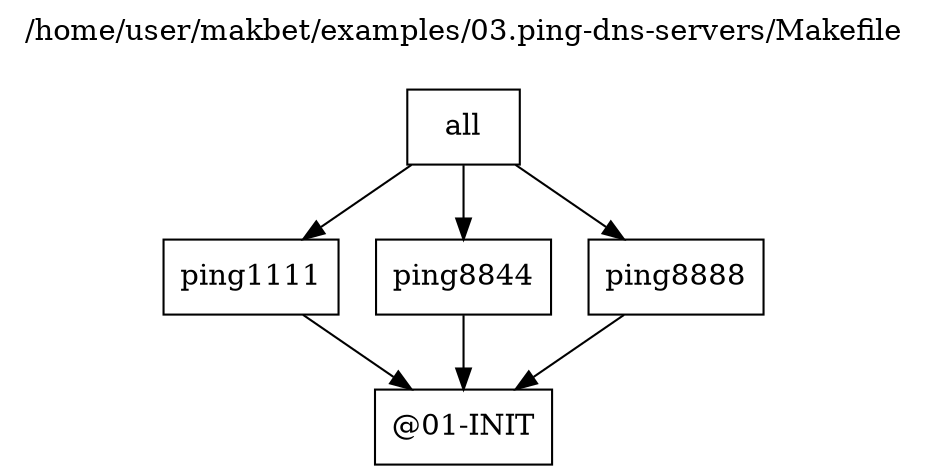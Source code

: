 digraph {

// This file has been generated by makbet heads/master-0-g88262d1
// Generation date: Wed 19 Aug 2020 01:21:07 AM CEST
// Input: /home/user/makbet/examples/03.ping-dns-servers/Makefile

// Graph title.
labelloc="t";
label="/home/user/makbet/examples/03.ping-dns-servers/Makefile\n\n"

// Node options.
node [shape=box];

"all" -> "ping1111";
"all" -> "ping8844";
"all" -> "ping8888";

"@01-INIT";

"ping1111" -> "@01-INIT";

"ping8844" -> "@01-INIT";

"ping8888" -> "@01-INIT";

}


// End of file
